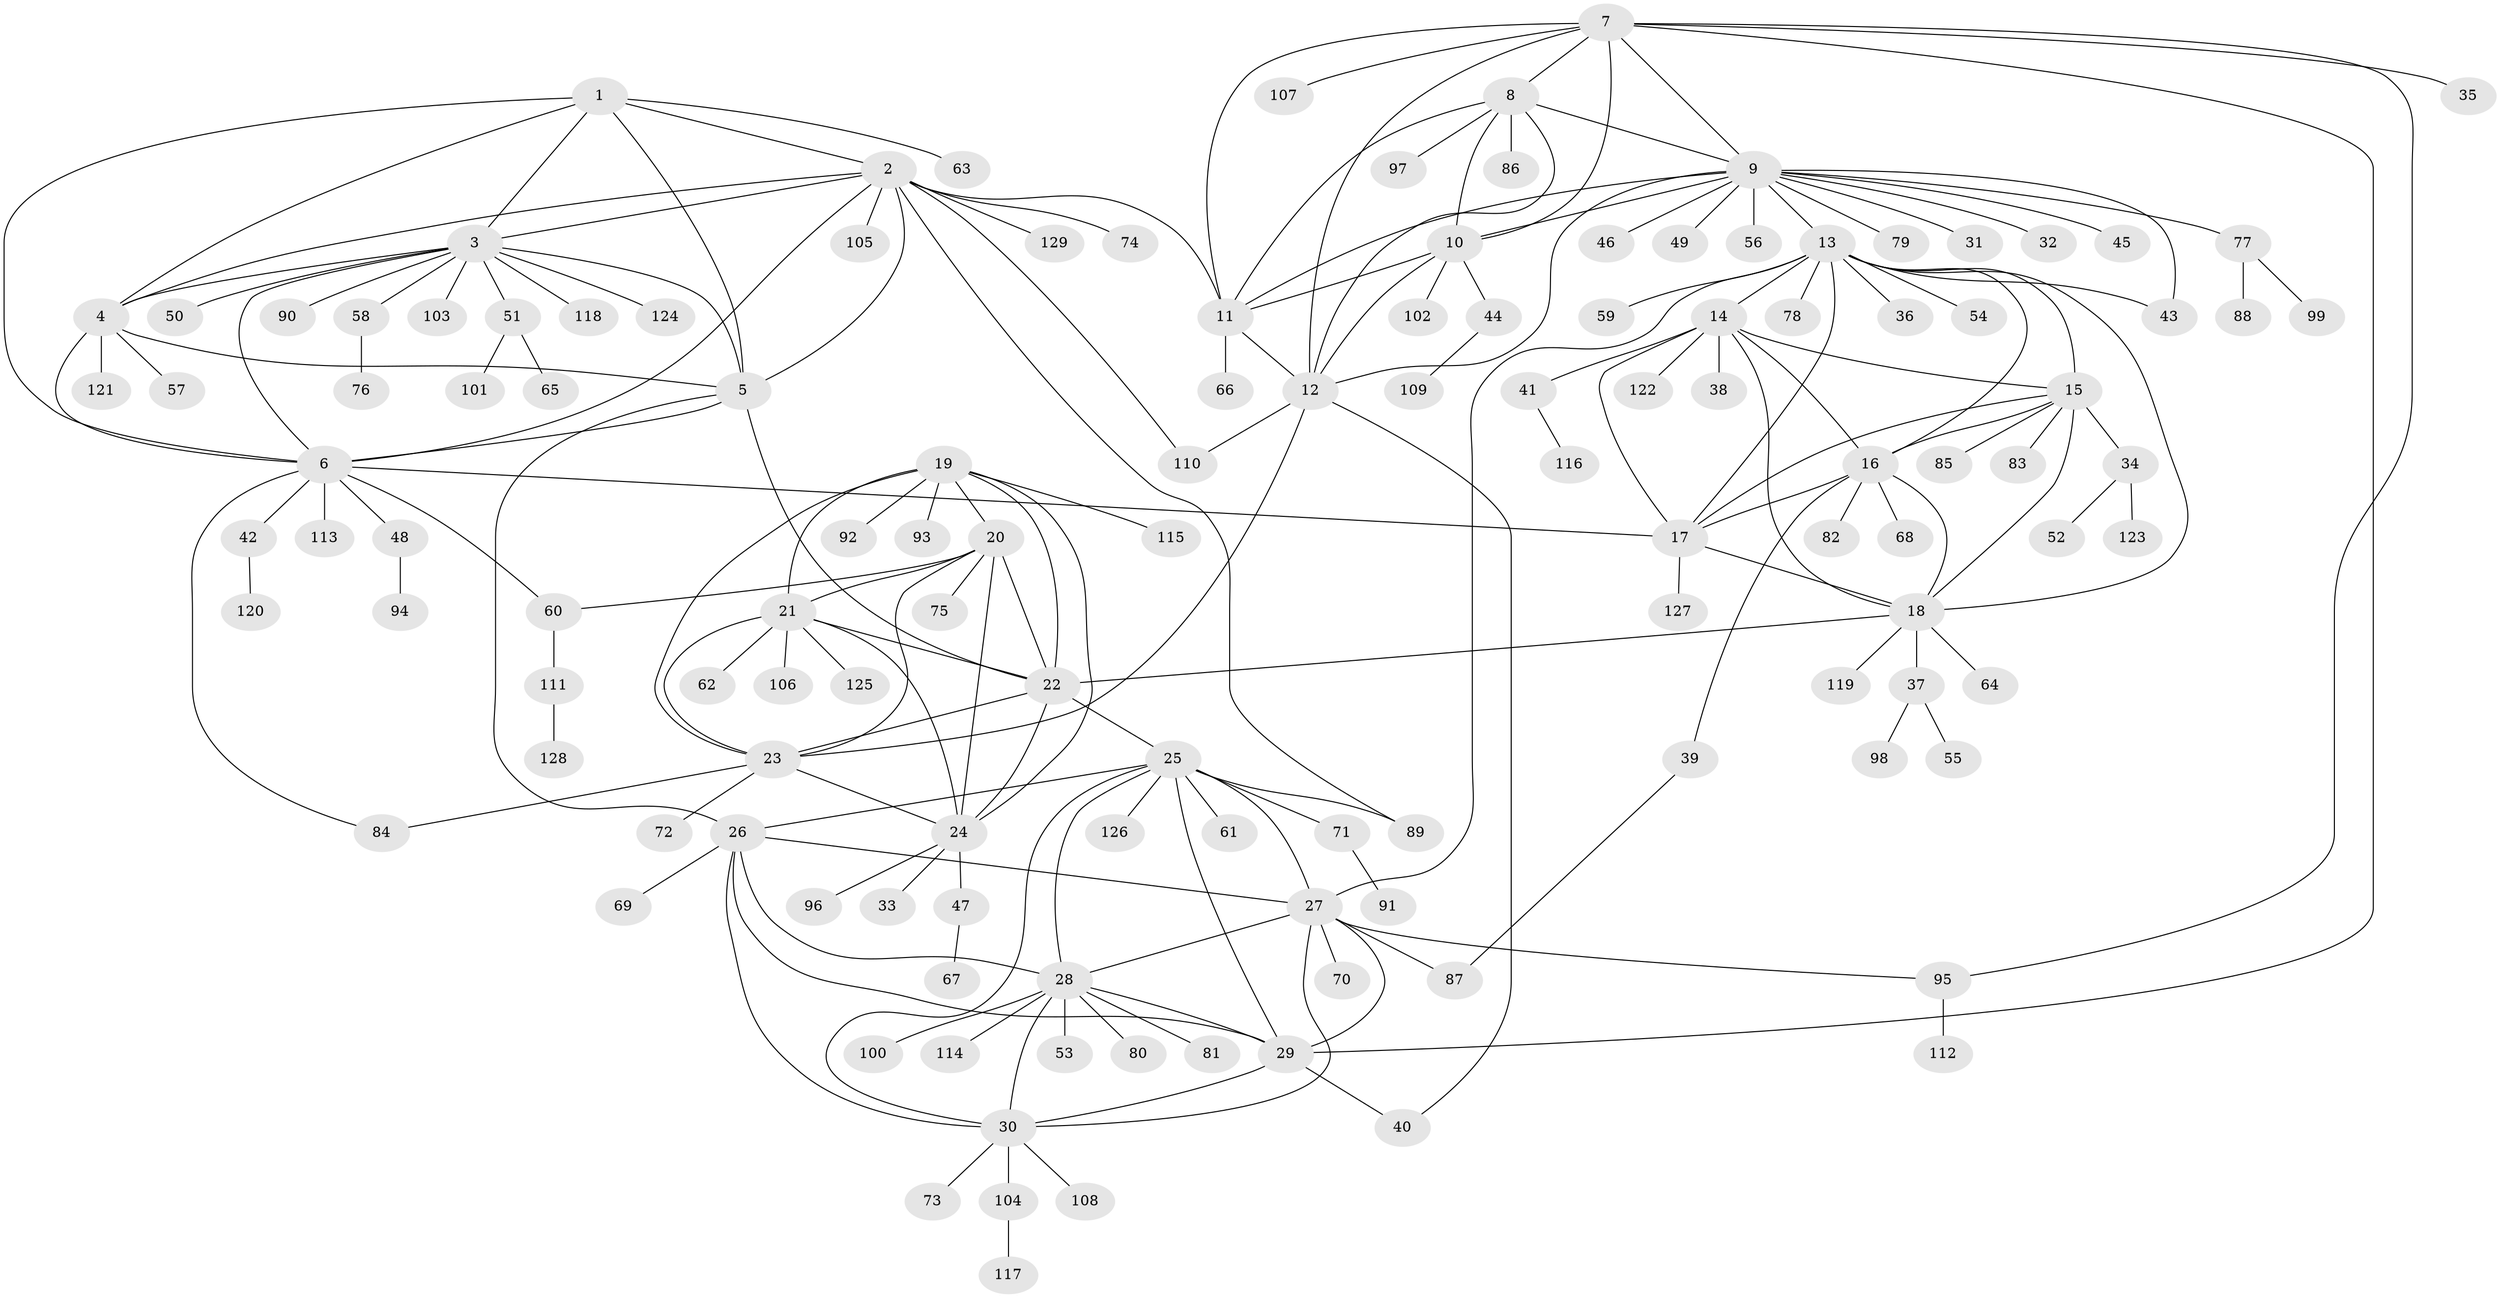 // Generated by graph-tools (version 1.1) at 2025/02/03/09/25 03:02:33]
// undirected, 129 vertices, 192 edges
graph export_dot {
graph [start="1"]
  node [color=gray90,style=filled];
  1;
  2;
  3;
  4;
  5;
  6;
  7;
  8;
  9;
  10;
  11;
  12;
  13;
  14;
  15;
  16;
  17;
  18;
  19;
  20;
  21;
  22;
  23;
  24;
  25;
  26;
  27;
  28;
  29;
  30;
  31;
  32;
  33;
  34;
  35;
  36;
  37;
  38;
  39;
  40;
  41;
  42;
  43;
  44;
  45;
  46;
  47;
  48;
  49;
  50;
  51;
  52;
  53;
  54;
  55;
  56;
  57;
  58;
  59;
  60;
  61;
  62;
  63;
  64;
  65;
  66;
  67;
  68;
  69;
  70;
  71;
  72;
  73;
  74;
  75;
  76;
  77;
  78;
  79;
  80;
  81;
  82;
  83;
  84;
  85;
  86;
  87;
  88;
  89;
  90;
  91;
  92;
  93;
  94;
  95;
  96;
  97;
  98;
  99;
  100;
  101;
  102;
  103;
  104;
  105;
  106;
  107;
  108;
  109;
  110;
  111;
  112;
  113;
  114;
  115;
  116;
  117;
  118;
  119;
  120;
  121;
  122;
  123;
  124;
  125;
  126;
  127;
  128;
  129;
  1 -- 2;
  1 -- 3;
  1 -- 4;
  1 -- 5;
  1 -- 6;
  1 -- 63;
  2 -- 3;
  2 -- 4;
  2 -- 5;
  2 -- 6;
  2 -- 11;
  2 -- 74;
  2 -- 89;
  2 -- 105;
  2 -- 110;
  2 -- 129;
  3 -- 4;
  3 -- 5;
  3 -- 6;
  3 -- 50;
  3 -- 51;
  3 -- 58;
  3 -- 90;
  3 -- 103;
  3 -- 118;
  3 -- 124;
  4 -- 5;
  4 -- 6;
  4 -- 57;
  4 -- 121;
  5 -- 6;
  5 -- 22;
  5 -- 26;
  6 -- 17;
  6 -- 42;
  6 -- 48;
  6 -- 60;
  6 -- 84;
  6 -- 113;
  7 -- 8;
  7 -- 9;
  7 -- 10;
  7 -- 11;
  7 -- 12;
  7 -- 29;
  7 -- 35;
  7 -- 95;
  7 -- 107;
  8 -- 9;
  8 -- 10;
  8 -- 11;
  8 -- 12;
  8 -- 86;
  8 -- 97;
  9 -- 10;
  9 -- 11;
  9 -- 12;
  9 -- 13;
  9 -- 31;
  9 -- 32;
  9 -- 43;
  9 -- 45;
  9 -- 46;
  9 -- 49;
  9 -- 56;
  9 -- 77;
  9 -- 79;
  10 -- 11;
  10 -- 12;
  10 -- 44;
  10 -- 102;
  11 -- 12;
  11 -- 66;
  12 -- 23;
  12 -- 40;
  12 -- 110;
  13 -- 14;
  13 -- 15;
  13 -- 16;
  13 -- 17;
  13 -- 18;
  13 -- 27;
  13 -- 36;
  13 -- 43;
  13 -- 54;
  13 -- 59;
  13 -- 78;
  14 -- 15;
  14 -- 16;
  14 -- 17;
  14 -- 18;
  14 -- 38;
  14 -- 41;
  14 -- 122;
  15 -- 16;
  15 -- 17;
  15 -- 18;
  15 -- 34;
  15 -- 83;
  15 -- 85;
  16 -- 17;
  16 -- 18;
  16 -- 39;
  16 -- 68;
  16 -- 82;
  17 -- 18;
  17 -- 127;
  18 -- 22;
  18 -- 37;
  18 -- 64;
  18 -- 119;
  19 -- 20;
  19 -- 21;
  19 -- 22;
  19 -- 23;
  19 -- 24;
  19 -- 92;
  19 -- 93;
  19 -- 115;
  20 -- 21;
  20 -- 22;
  20 -- 23;
  20 -- 24;
  20 -- 60;
  20 -- 75;
  21 -- 22;
  21 -- 23;
  21 -- 24;
  21 -- 62;
  21 -- 106;
  21 -- 125;
  22 -- 23;
  22 -- 24;
  22 -- 25;
  23 -- 24;
  23 -- 72;
  23 -- 84;
  24 -- 33;
  24 -- 47;
  24 -- 96;
  25 -- 26;
  25 -- 27;
  25 -- 28;
  25 -- 29;
  25 -- 30;
  25 -- 61;
  25 -- 71;
  25 -- 89;
  25 -- 126;
  26 -- 27;
  26 -- 28;
  26 -- 29;
  26 -- 30;
  26 -- 69;
  27 -- 28;
  27 -- 29;
  27 -- 30;
  27 -- 70;
  27 -- 87;
  27 -- 95;
  28 -- 29;
  28 -- 30;
  28 -- 53;
  28 -- 80;
  28 -- 81;
  28 -- 100;
  28 -- 114;
  29 -- 30;
  29 -- 40;
  30 -- 73;
  30 -- 104;
  30 -- 108;
  34 -- 52;
  34 -- 123;
  37 -- 55;
  37 -- 98;
  39 -- 87;
  41 -- 116;
  42 -- 120;
  44 -- 109;
  47 -- 67;
  48 -- 94;
  51 -- 65;
  51 -- 101;
  58 -- 76;
  60 -- 111;
  71 -- 91;
  77 -- 88;
  77 -- 99;
  95 -- 112;
  104 -- 117;
  111 -- 128;
}
